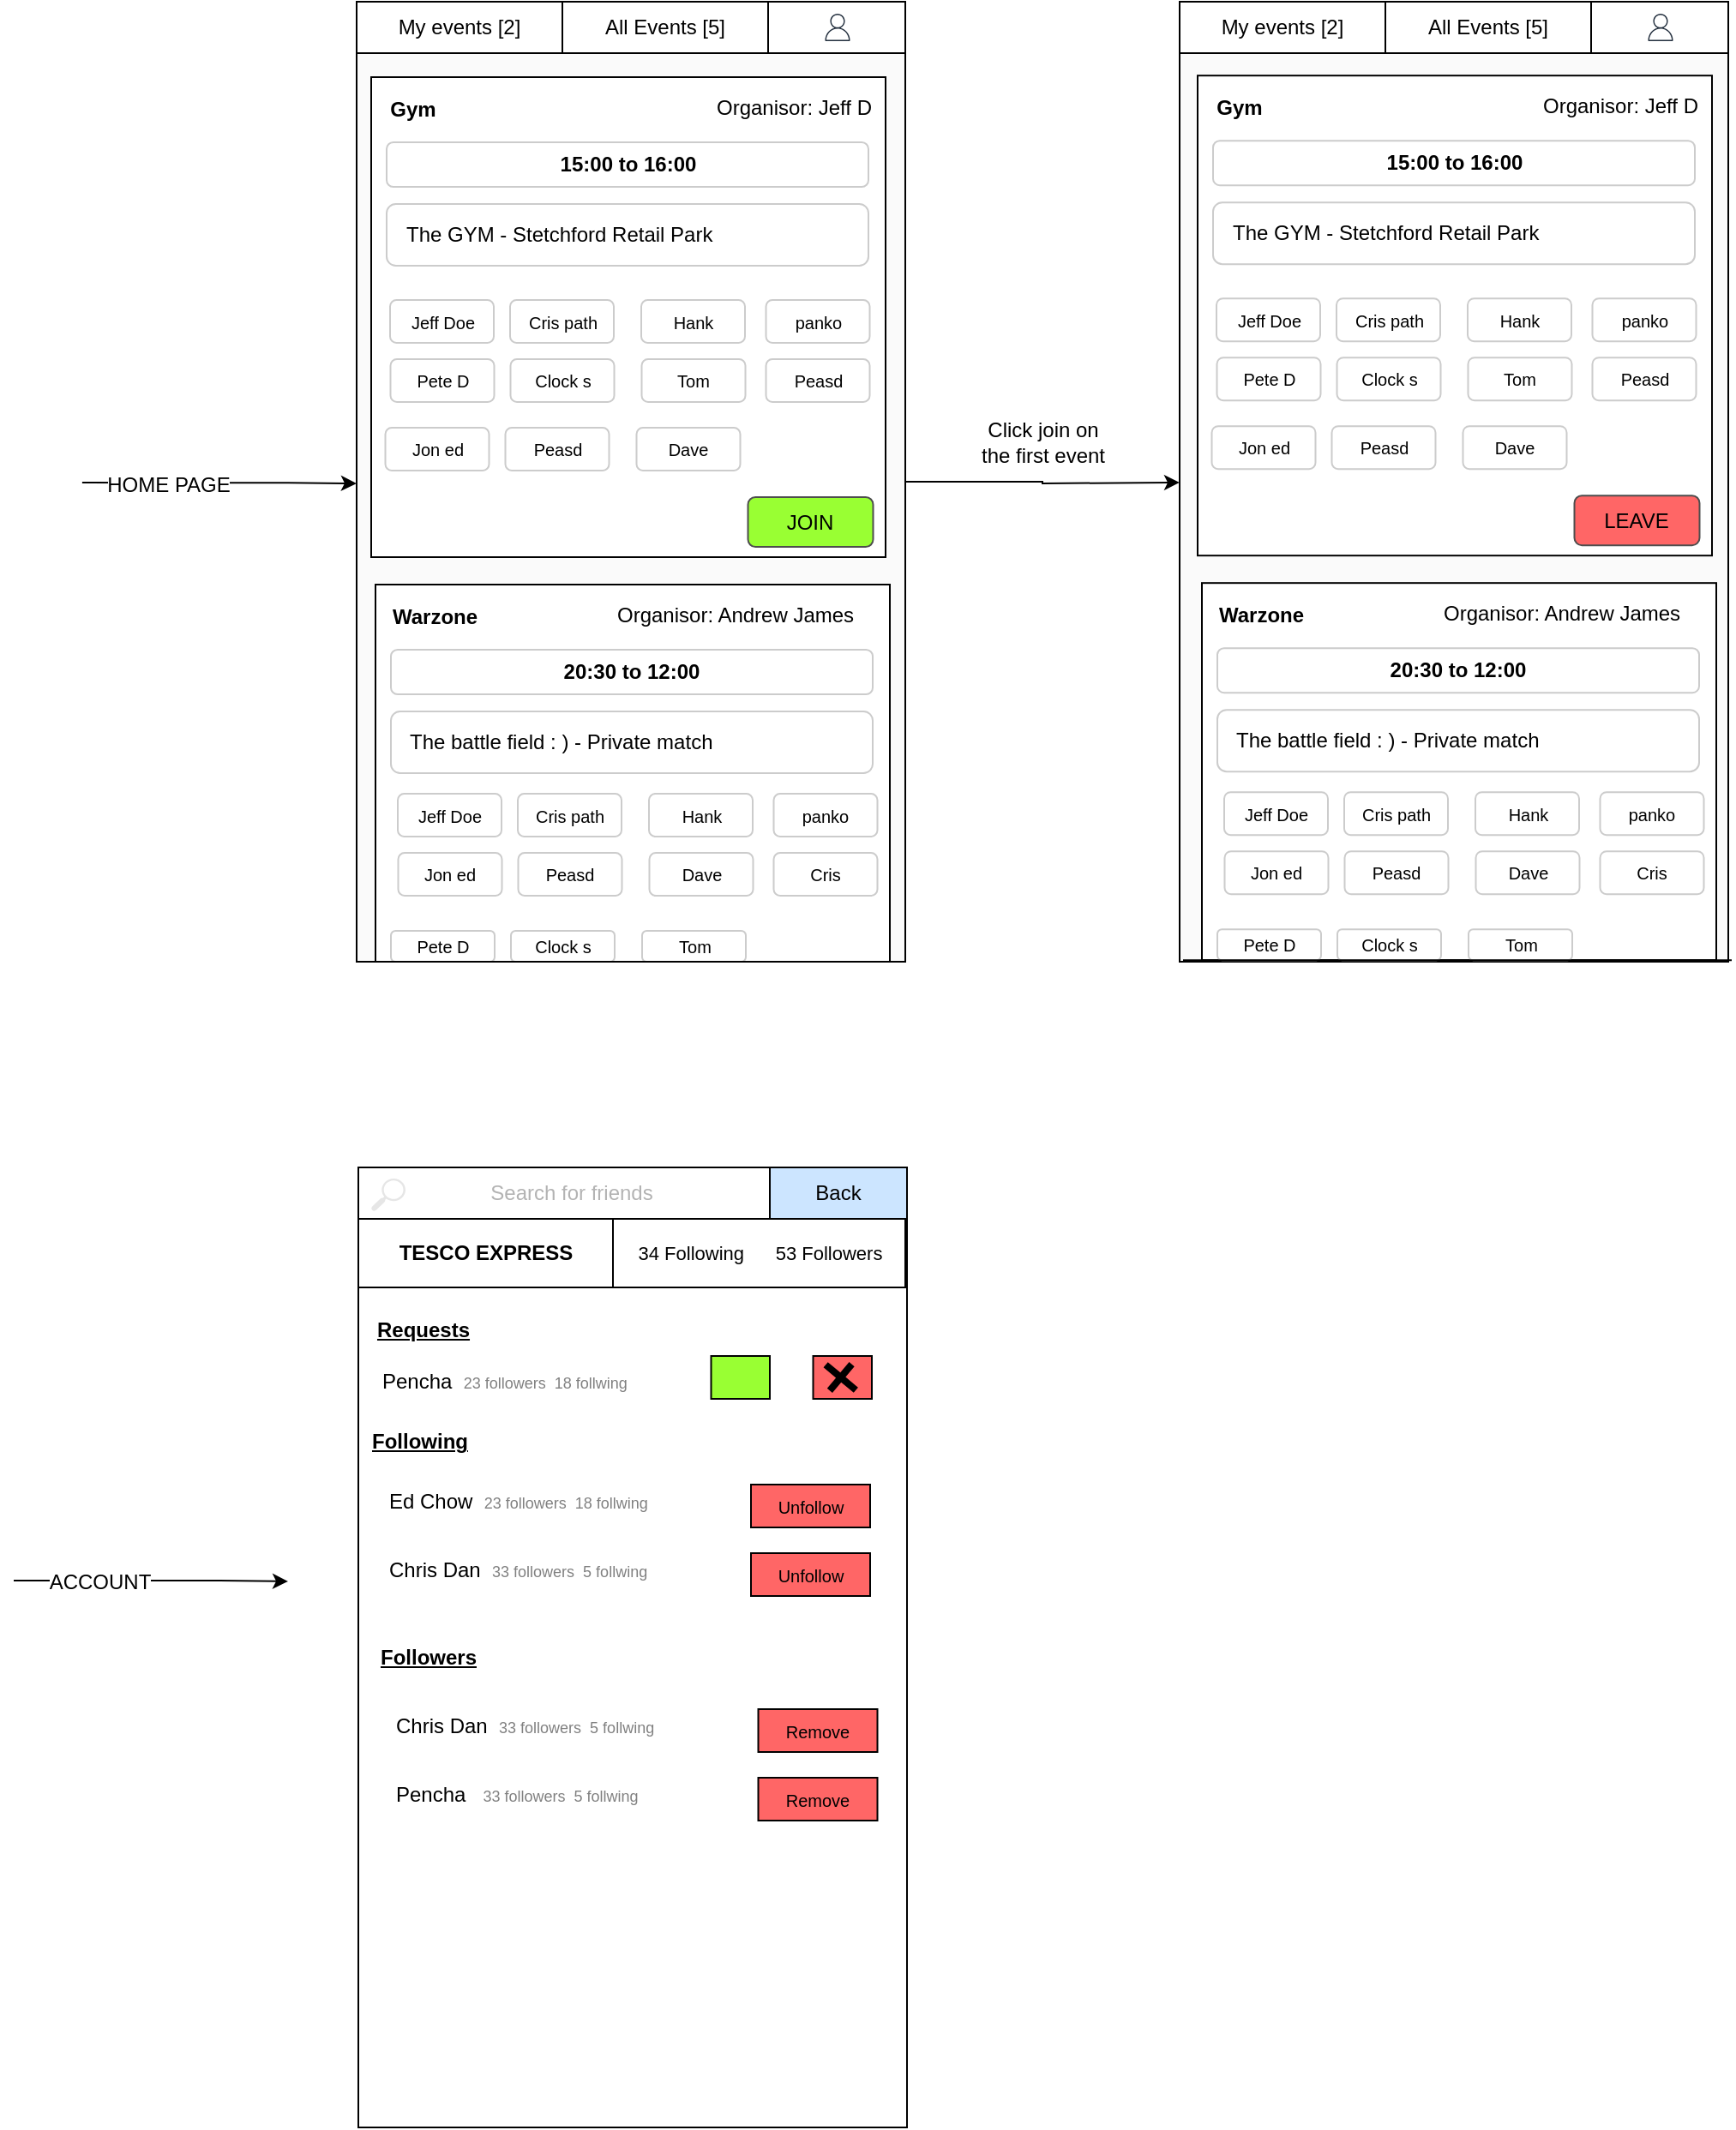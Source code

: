 <mxfile version="20.0.4" type="device" pages="2"><diagram id="uYBjkeCotHCXiIKvjQmT" name="Release 1"><mxGraphModel dx="1673" dy="951" grid="1" gridSize="10" guides="1" tooltips="1" connect="1" arrows="1" fold="1" page="1" pageScale="1" pageWidth="850" pageHeight="1100" math="0" shadow="0"><root><mxCell id="0"/><mxCell id="1" parent="0"/><mxCell id="CG5uljRp-w0t1LXObtRs-35" style="edgeStyle=orthogonalEdgeStyle;rounded=0;orthogonalLoop=1;jettySize=auto;html=1;exitX=1;exitY=0.5;exitDx=0;exitDy=0;fontSize=12;" parent="1" source="1OWo2LmL9RRVmATbCuXr-2" edge="1"><mxGeometry relative="1" as="geometry"><mxPoint x="720" y="360.455" as="targetPoint"/></mxGeometry></mxCell><mxCell id="1OWo2LmL9RRVmATbCuXr-2" value="" style="rounded=0;whiteSpace=wrap;html=1;fillColor=#FAFAFA;" parent="1" vertex="1"><mxGeometry x="240" y="80" width="320" height="560" as="geometry"/></mxCell><mxCell id="1OWo2LmL9RRVmATbCuXr-3" value="" style="rounded=0;whiteSpace=wrap;html=1;spacingTop=0;strokeColor=#000000;" parent="1" vertex="1"><mxGeometry x="248.5" y="124" width="300" height="280" as="geometry"/></mxCell><mxCell id="1OWo2LmL9RRVmATbCuXr-4" value="&lt;b&gt;&amp;nbsp;&lt;/b&gt;&lt;b&gt;&amp;nbsp;Gym&lt;/b&gt;" style="text;html=1;strokeColor=none;fillColor=none;align=left;verticalAlign=middle;whiteSpace=wrap;rounded=0;" parent="1" vertex="1"><mxGeometry x="250.5" y="128" width="150" height="30" as="geometry"/></mxCell><mxCell id="1OWo2LmL9RRVmATbCuXr-9" value="Organisor: Jeff D" style="text;whiteSpace=wrap;html=1;" parent="1" vertex="1"><mxGeometry x="447.5" y="128" width="110" height="40" as="geometry"/></mxCell><mxCell id="0cmEIUeoTL7ae0YbKwNp-1" value="&lt;b&gt;15:00 to 16:00&lt;/b&gt;" style="rounded=1;whiteSpace=wrap;html=1;strokeColor=#CCCCCC;" parent="1" vertex="1"><mxGeometry x="257.5" y="162" width="281" height="26" as="geometry"/></mxCell><mxCell id="0cmEIUeoTL7ae0YbKwNp-6" value="&lt;font style=&quot;font-size: 12px;&quot;&gt;The GYM - Stetchford Retail Park&lt;/font&gt;" style="rounded=1;whiteSpace=wrap;html=1;strokeColor=#CCCCCC;align=left;spacingLeft=9;" parent="1" vertex="1"><mxGeometry x="257.5" y="198" width="281" height="36" as="geometry"/></mxCell><mxCell id="0cmEIUeoTL7ae0YbKwNp-8" value="JOIN" style="rounded=1;whiteSpace=wrap;html=1;fontSize=12;strokeColor=#4D4D4D;fillColor=#99FF33;gradientColor=none;" parent="1" vertex="1"><mxGeometry x="468.25" y="369" width="73" height="29" as="geometry"/></mxCell><mxCell id="CG5uljRp-w0t1LXObtRs-1" value="My events [2]" style="rounded=0;whiteSpace=wrap;html=1;" parent="1" vertex="1"><mxGeometry x="240" y="80" width="120" height="30" as="geometry"/></mxCell><mxCell id="CG5uljRp-w0t1LXObtRs-3" value="All Events [5]" style="rounded=0;whiteSpace=wrap;html=1;" parent="1" vertex="1"><mxGeometry x="360" y="80" width="120" height="30" as="geometry"/></mxCell><mxCell id="CG5uljRp-w0t1LXObtRs-19" value="" style="rounded=0;whiteSpace=wrap;html=1;spacingTop=0;strokeColor=#000000;" parent="1" vertex="1"><mxGeometry x="251" y="420" width="300" height="220" as="geometry"/></mxCell><mxCell id="CG5uljRp-w0t1LXObtRs-20" value="&lt;b&gt;Warzone&lt;/b&gt;" style="text;html=1;strokeColor=none;fillColor=none;align=left;verticalAlign=middle;whiteSpace=wrap;rounded=0;" parent="1" vertex="1"><mxGeometry x="259" y="424" width="150" height="30" as="geometry"/></mxCell><mxCell id="CG5uljRp-w0t1LXObtRs-21" value="Organisor: Andrew James" style="text;whiteSpace=wrap;html=1;" parent="1" vertex="1"><mxGeometry x="390" y="424" width="170" height="40" as="geometry"/></mxCell><mxCell id="CG5uljRp-w0t1LXObtRs-29" value="&lt;b&gt;20:30 to 12:00&lt;/b&gt;" style="rounded=1;whiteSpace=wrap;html=1;strokeColor=#CCCCCC;" parent="1" vertex="1"><mxGeometry x="260" y="458" width="281" height="26" as="geometry"/></mxCell><mxCell id="CG5uljRp-w0t1LXObtRs-30" value="The battle field : ) - Private match" style="rounded=1;whiteSpace=wrap;html=1;strokeColor=#CCCCCC;align=left;spacingLeft=9;" parent="1" vertex="1"><mxGeometry x="260" y="494" width="281" height="36" as="geometry"/></mxCell><mxCell id="CG5uljRp-w0t1LXObtRs-32" value="" style="rounded=0;whiteSpace=wrap;html=1;" parent="1" vertex="1"><mxGeometry x="480" y="80" width="80" height="30" as="geometry"/></mxCell><mxCell id="CG5uljRp-w0t1LXObtRs-33" value="" style="sketch=0;outlineConnect=0;fontColor=#232F3E;gradientColor=none;strokeColor=#232F3E;fillColor=#ffffff;dashed=0;verticalLabelPosition=bottom;verticalAlign=top;align=center;html=1;fontSize=12;fontStyle=0;aspect=fixed;shape=mxgraph.aws4.resourceIcon;resIcon=mxgraph.aws4.user;rounded=0;" parent="1" vertex="1"><mxGeometry x="510.5" y="85" width="20" height="20" as="geometry"/></mxCell><mxCell id="CG5uljRp-w0t1LXObtRs-36" value="" style="rounded=0;whiteSpace=wrap;html=1;fillColor=#FAFAFA;" parent="1" vertex="1"><mxGeometry x="720" y="80" width="320" height="560" as="geometry"/></mxCell><mxCell id="CG5uljRp-w0t1LXObtRs-51" value="My events [2]" style="rounded=0;whiteSpace=wrap;html=1;" parent="1" vertex="1"><mxGeometry x="720" y="80" width="120" height="30" as="geometry"/></mxCell><mxCell id="CG5uljRp-w0t1LXObtRs-52" value="All Events [5]" style="rounded=0;whiteSpace=wrap;html=1;" parent="1" vertex="1"><mxGeometry x="840" y="80" width="120" height="30" as="geometry"/></mxCell><mxCell id="CG5uljRp-w0t1LXObtRs-64" value="" style="rounded=0;whiteSpace=wrap;html=1;" parent="1" vertex="1"><mxGeometry x="960" y="80" width="80" height="30" as="geometry"/></mxCell><mxCell id="CG5uljRp-w0t1LXObtRs-65" value="" style="sketch=0;outlineConnect=0;fontColor=#232F3E;gradientColor=none;strokeColor=#232F3E;fillColor=#ffffff;dashed=0;verticalLabelPosition=bottom;verticalAlign=top;align=center;html=1;fontSize=12;fontStyle=0;aspect=fixed;shape=mxgraph.aws4.resourceIcon;resIcon=mxgraph.aws4.user;rounded=0;" parent="1" vertex="1"><mxGeometry x="990.5" y="85" width="20" height="20" as="geometry"/></mxCell><mxCell id="CG5uljRp-w0t1LXObtRs-67" value="Click join on &lt;br&gt;the first event" style="text;html=1;align=center;verticalAlign=middle;resizable=0;points=[];autosize=1;strokeColor=none;fillColor=none;fontSize=12;" parent="1" vertex="1"><mxGeometry x="590" y="317" width="100" height="40" as="geometry"/></mxCell><mxCell id="CG5uljRp-w0t1LXObtRs-69" style="edgeStyle=orthogonalEdgeStyle;rounded=0;orthogonalLoop=1;jettySize=auto;html=1;exitX=1;exitY=0.5;exitDx=0;exitDy=0;fontSize=12;" parent="1" edge="1"><mxGeometry relative="1" as="geometry"><mxPoint x="239.94" y="361.005" as="targetPoint"/><mxPoint x="79.94" y="360.55" as="sourcePoint"/><Array as="points"><mxPoint x="200" y="361"/><mxPoint x="200" y="361"/></Array></mxGeometry></mxCell><mxCell id="CG5uljRp-w0t1LXObtRs-70" value="HOME PAGE" style="edgeLabel;html=1;align=center;verticalAlign=middle;resizable=0;points=[];fontSize=12;" parent="CG5uljRp-w0t1LXObtRs-69" vertex="1" connectable="0"><mxGeometry x="-0.377" y="-1" relative="1" as="geometry"><mxPoint as="offset"/></mxGeometry></mxCell><mxCell id="CG5uljRp-w0t1LXObtRs-71" value="" style="rounded=0;whiteSpace=wrap;html=1;fillColor=#FFFFFF;" parent="1" vertex="1"><mxGeometry x="241" y="760" width="320" height="560" as="geometry"/></mxCell><mxCell id="CG5uljRp-w0t1LXObtRs-86" value="&lt;font color=&quot;#b3b3b3&quot;&gt;Search for friends&lt;/font&gt;" style="rounded=0;whiteSpace=wrap;html=1;" parent="1" vertex="1"><mxGeometry x="241" y="760" width="249" height="30" as="geometry"/></mxCell><mxCell id="CG5uljRp-w0t1LXObtRs-99" value="Back" style="rounded=0;whiteSpace=wrap;html=1;fillColor=#CCE5FF;" parent="1" vertex="1"><mxGeometry x="481" y="760" width="80" height="30" as="geometry"/></mxCell><mxCell id="CG5uljRp-w0t1LXObtRs-101" style="edgeStyle=orthogonalEdgeStyle;rounded=0;orthogonalLoop=1;jettySize=auto;html=1;exitX=1;exitY=0.5;exitDx=0;exitDy=0;fontSize=12;" parent="1" edge="1"><mxGeometry relative="1" as="geometry"><mxPoint x="200.0" y="1001.455" as="targetPoint"/><mxPoint x="40.0" y="1001" as="sourcePoint"/><Array as="points"><mxPoint x="160.06" y="1001.45"/><mxPoint x="160.06" y="1001.45"/></Array></mxGeometry></mxCell><mxCell id="CG5uljRp-w0t1LXObtRs-102" value="ACCOUNT" style="edgeLabel;html=1;align=center;verticalAlign=middle;resizable=0;points=[];fontSize=12;" parent="CG5uljRp-w0t1LXObtRs-101" vertex="1" connectable="0"><mxGeometry x="-0.377" y="-1" relative="1" as="geometry"><mxPoint as="offset"/></mxGeometry></mxCell><mxCell id="CG5uljRp-w0t1LXObtRs-105" value="&lt;b&gt;TESCO EXPRESS&lt;/b&gt;" style="rounded=0;whiteSpace=wrap;html=1;spacingTop=0;strokeColor=#000000;" parent="1" vertex="1"><mxGeometry x="241" y="790" width="149" height="40" as="geometry"/></mxCell><mxCell id="CG5uljRp-w0t1LXObtRs-106" value="" style="sketch=0;pointerEvents=1;shadow=0;dashed=0;html=1;strokeColor=none;fillColor=#E6E6E6;labelPosition=center;verticalLabelPosition=bottom;verticalAlign=top;outlineConnect=0;align=center;shape=mxgraph.office.concepts.search;rounded=0;fontSize=12;fontColor=#B3B3B3;" parent="1" vertex="1"><mxGeometry x="248.5" y="766.5" width="20" height="19" as="geometry"/></mxCell><mxCell id="CG5uljRp-w0t1LXObtRs-109" value="Ed Chow&amp;nbsp; &lt;font color=&quot;#808080&quot; style=&quot;font-size: 9px;&quot;&gt;23 followers&amp;nbsp; 18 follwing&lt;/font&gt;" style="text;html=1;strokeColor=none;fillColor=none;align=left;verticalAlign=middle;whiteSpace=wrap;rounded=0;labelBackgroundColor=none;labelBorderColor=none;fontColor=#000000;" parent="1" vertex="1"><mxGeometry x="256.5" y="940" width="193.5" height="30" as="geometry"/></mxCell><mxCell id="CG5uljRp-w0t1LXObtRs-110" value="Unfollow" style="rounded=0;whiteSpace=wrap;html=1;fillColor=#FF6666;fontSize=10;" parent="1" vertex="1"><mxGeometry x="470" y="945" width="69.5" height="25" as="geometry"/></mxCell><mxCell id="CG5uljRp-w0t1LXObtRs-111" value="Chris Dan&amp;nbsp; &lt;font color=&quot;#808080&quot; style=&quot;font-size: 9px;&quot;&gt;33 followers&amp;nbsp; 5 follwing&lt;/font&gt;" style="text;html=1;strokeColor=none;fillColor=none;align=left;verticalAlign=middle;whiteSpace=wrap;rounded=0;labelBackgroundColor=none;labelBorderColor=none;fontColor=#000000;" parent="1" vertex="1"><mxGeometry x="256.5" y="980" width="193.5" height="30" as="geometry"/></mxCell><mxCell id="CG5uljRp-w0t1LXObtRs-112" value="Unfollow" style="rounded=0;whiteSpace=wrap;html=1;fillColor=#FF6666;fontSize=10;" parent="1" vertex="1"><mxGeometry x="470" y="985" width="69.5" height="25" as="geometry"/></mxCell><mxCell id="CG5uljRp-w0t1LXObtRs-113" value="" style="text;html=1;strokeColor=none;fillColor=none;align=left;verticalAlign=middle;whiteSpace=wrap;rounded=0;labelBackgroundColor=none;labelBorderColor=none;fontColor=#000000;" parent="1" vertex="1"><mxGeometry x="256.5" y="1020" width="193.5" height="30" as="geometry"/></mxCell><mxCell id="CG5uljRp-w0t1LXObtRs-115" value="&lt;font color=&quot;#000000&quot; style=&quot;font-size: 12px;&quot;&gt;&lt;u&gt;&lt;b&gt;Following&lt;/b&gt;&lt;/u&gt;&lt;/font&gt;" style="text;html=1;strokeColor=none;fillColor=none;align=center;verticalAlign=middle;whiteSpace=wrap;rounded=0;labelBackgroundColor=default;fontSize=9;fontColor=#808080;" parent="1" vertex="1"><mxGeometry x="246.5" y="905" width="60" height="30" as="geometry"/></mxCell><mxCell id="CG5uljRp-w0t1LXObtRs-117" value="&lt;font color=&quot;#000000&quot;&gt;&lt;span style=&quot;font-size: 12px;&quot;&gt;&lt;b&gt;&lt;u&gt;Followers&lt;/u&gt;&lt;/b&gt;&lt;/span&gt;&lt;/font&gt;" style="text;html=1;strokeColor=none;fillColor=none;align=center;verticalAlign=middle;whiteSpace=wrap;rounded=0;labelBackgroundColor=default;fontSize=9;fontColor=#808080;" parent="1" vertex="1"><mxGeometry x="252.25" y="1031" width="60" height="30" as="geometry"/></mxCell><mxCell id="CG5uljRp-w0t1LXObtRs-118" value="Chris Dan&amp;nbsp; &lt;font color=&quot;#808080&quot; style=&quot;font-size: 9px;&quot;&gt;33 followers&amp;nbsp; 5 follwing&lt;/font&gt;" style="text;html=1;strokeColor=none;fillColor=none;align=left;verticalAlign=middle;whiteSpace=wrap;rounded=0;labelBackgroundColor=none;labelBorderColor=none;fontColor=#000000;" parent="1" vertex="1"><mxGeometry x="260.75" y="1071" width="193.5" height="30" as="geometry"/></mxCell><mxCell id="CG5uljRp-w0t1LXObtRs-119" value="Remove" style="rounded=0;whiteSpace=wrap;html=1;fillColor=#FF6666;fontSize=10;" parent="1" vertex="1"><mxGeometry x="474.25" y="1076" width="69.5" height="25" as="geometry"/></mxCell><mxCell id="CG5uljRp-w0t1LXObtRs-120" value="Pencha&amp;nbsp; &amp;nbsp;&lt;font color=&quot;#808080&quot; style=&quot;font-size: 9px;&quot;&gt;33 followers&amp;nbsp; 5 follwing&lt;/font&gt;" style="text;html=1;strokeColor=none;fillColor=none;align=left;verticalAlign=middle;whiteSpace=wrap;rounded=0;labelBackgroundColor=none;labelBorderColor=none;fontColor=#000000;" parent="1" vertex="1"><mxGeometry x="260.75" y="1111" width="193.5" height="30" as="geometry"/></mxCell><mxCell id="CG5uljRp-w0t1LXObtRs-121" value="Remove" style="rounded=0;whiteSpace=wrap;html=1;fillColor=#FF6666;fontSize=10;" parent="1" vertex="1"><mxGeometry x="474.25" y="1116" width="69.5" height="25" as="geometry"/></mxCell><mxCell id="CG5uljRp-w0t1LXObtRs-122" value="&lt;font color=&quot;#000000&quot; style=&quot;font-size: 12px;&quot;&gt;&lt;u&gt;&lt;b&gt;Requests&lt;/b&gt;&lt;/u&gt;&lt;/font&gt;" style="text;html=1;strokeColor=none;fillColor=none;align=center;verticalAlign=middle;whiteSpace=wrap;rounded=0;labelBackgroundColor=default;fontSize=9;fontColor=#808080;" parent="1" vertex="1"><mxGeometry x="248.5" y="840" width="60" height="30" as="geometry"/></mxCell><mxCell id="CG5uljRp-w0t1LXObtRs-123" value="Pencha&amp;nbsp;&amp;nbsp;&lt;font color=&quot;#808080&quot; style=&quot;font-size: 9px;&quot;&gt;23 followers&amp;nbsp; 18 follwing&lt;/font&gt;" style="text;html=1;strokeColor=none;fillColor=none;align=left;verticalAlign=middle;whiteSpace=wrap;rounded=0;labelBackgroundColor=none;labelBorderColor=none;fontColor=#000000;" parent="1" vertex="1"><mxGeometry x="253.25" y="870" width="193.5" height="30" as="geometry"/></mxCell><mxCell id="CG5uljRp-w0t1LXObtRs-124" value="" style="rounded=0;whiteSpace=wrap;html=1;fillColor=#FF6666;fontSize=10;" parent="1" vertex="1"><mxGeometry x="506.25" y="870" width="34.25" height="25" as="geometry"/></mxCell><mxCell id="CG5uljRp-w0t1LXObtRs-127" value="" style="rounded=0;whiteSpace=wrap;html=1;fillColor=#99FF33;fontSize=10;" parent="1" vertex="1"><mxGeometry x="446.75" y="870" width="34.25" height="25" as="geometry"/></mxCell><mxCell id="CG5uljRp-w0t1LXObtRs-128" value="" style="shape=cross;whiteSpace=wrap;html=1;rounded=0;labelBackgroundColor=default;fontSize=12;fontColor=#000000;strokeColor=none;fillColor=#000000;gradientColor=none;rotation=40;" parent="1" vertex="1"><mxGeometry x="510.87" y="872.5" width="23" height="20" as="geometry"/></mxCell><mxCell id="CG5uljRp-w0t1LXObtRs-132" value="" style="shape=image;html=1;verticalAlign=top;verticalLabelPosition=bottom;labelBackgroundColor=#ffffff;imageAspect=0;aspect=fixed;image=https://cdn1.iconfinder.com/data/icons/material-core/18/check-128.png;rounded=0;fontSize=12;fontColor=#000000;strokeColor=#CCCCCC;fillColor=#000000;gradientColor=none;" parent="1" vertex="1"><mxGeometry x="454.25" y="873.5" width="18" height="18" as="geometry"/></mxCell><mxCell id="CG5uljRp-w0t1LXObtRs-133" value="&lt;font style=&quot;font-size: 11px;&quot;&gt;34 Following&amp;nbsp; &amp;nbsp; &amp;nbsp; 53 Followers&lt;/font&gt;" style="rounded=0;whiteSpace=wrap;html=1;spacingTop=0;strokeColor=#000000;" parent="1" vertex="1"><mxGeometry x="389.5" y="790" width="170.5" height="40" as="geometry"/></mxCell><mxCell id="-tVnzrDwMGj6fDoywrau-6" value="Jeff Doe" style="rounded=1;whiteSpace=wrap;html=1;strokeColor=#CCCCCC;align=center;spacingLeft=0;fontSize=10;" vertex="1" parent="1"><mxGeometry x="259.5" y="254" width="60.5" height="25" as="geometry"/></mxCell><mxCell id="-tVnzrDwMGj6fDoywrau-11" value="Cris path" style="rounded=1;whiteSpace=wrap;html=1;strokeColor=#CCCCCC;align=center;spacingLeft=0;fontSize=10;" vertex="1" parent="1"><mxGeometry x="329.5" y="254" width="60.5" height="25" as="geometry"/></mxCell><mxCell id="-tVnzrDwMGj6fDoywrau-12" value="Hank" style="rounded=1;whiteSpace=wrap;html=1;strokeColor=#CCCCCC;align=center;spacingLeft=0;fontSize=10;" vertex="1" parent="1"><mxGeometry x="406" y="254" width="60.5" height="25" as="geometry"/></mxCell><mxCell id="-tVnzrDwMGj6fDoywrau-13" value="panko" style="rounded=1;whiteSpace=wrap;html=1;strokeColor=#CCCCCC;align=center;spacingLeft=0;fontSize=10;" vertex="1" parent="1"><mxGeometry x="478.75" y="254" width="60.5" height="25" as="geometry"/></mxCell><mxCell id="-tVnzrDwMGj6fDoywrau-14" value="Pete D" style="rounded=1;whiteSpace=wrap;html=1;strokeColor=#CCCCCC;align=center;spacingLeft=0;fontSize=10;" vertex="1" parent="1"><mxGeometry x="259.75" y="288.5" width="60.5" height="25" as="geometry"/></mxCell><mxCell id="-tVnzrDwMGj6fDoywrau-15" value="Clock s" style="rounded=1;whiteSpace=wrap;html=1;strokeColor=#CCCCCC;align=center;spacingLeft=0;fontSize=10;" vertex="1" parent="1"><mxGeometry x="329.75" y="288.5" width="60.5" height="25" as="geometry"/></mxCell><mxCell id="-tVnzrDwMGj6fDoywrau-16" value="Tom" style="rounded=1;whiteSpace=wrap;html=1;strokeColor=#CCCCCC;align=center;spacingLeft=0;fontSize=10;" vertex="1" parent="1"><mxGeometry x="406.25" y="288.5" width="60.5" height="25" as="geometry"/></mxCell><mxCell id="-tVnzrDwMGj6fDoywrau-18" value="Jeff Doe" style="rounded=1;whiteSpace=wrap;html=1;strokeColor=#CCCCCC;align=center;spacingLeft=0;fontSize=10;" vertex="1" parent="1"><mxGeometry x="264" y="542" width="60.5" height="25" as="geometry"/></mxCell><mxCell id="-tVnzrDwMGj6fDoywrau-19" value="Cris path" style="rounded=1;whiteSpace=wrap;html=1;strokeColor=#CCCCCC;align=center;spacingLeft=0;fontSize=10;" vertex="1" parent="1"><mxGeometry x="334" y="542" width="60.5" height="25" as="geometry"/></mxCell><mxCell id="-tVnzrDwMGj6fDoywrau-20" value="Hank" style="rounded=1;whiteSpace=wrap;html=1;strokeColor=#CCCCCC;align=center;spacingLeft=0;fontSize=10;" vertex="1" parent="1"><mxGeometry x="410.5" y="542" width="60.5" height="25" as="geometry"/></mxCell><mxCell id="-tVnzrDwMGj6fDoywrau-21" value="panko" style="rounded=1;whiteSpace=wrap;html=1;strokeColor=#CCCCCC;align=center;spacingLeft=0;fontSize=10;" vertex="1" parent="1"><mxGeometry x="483.25" y="542" width="60.5" height="25" as="geometry"/></mxCell><mxCell id="-tVnzrDwMGj6fDoywrau-22" value="Jon ed" style="rounded=1;whiteSpace=wrap;html=1;strokeColor=#CCCCCC;align=center;spacingLeft=0;fontSize=10;" vertex="1" parent="1"><mxGeometry x="264.25" y="576.5" width="60.5" height="25" as="geometry"/></mxCell><mxCell id="-tVnzrDwMGj6fDoywrau-23" value="Peasd" style="rounded=1;whiteSpace=wrap;html=1;strokeColor=#CCCCCC;align=center;spacingLeft=0;fontSize=10;" vertex="1" parent="1"><mxGeometry x="334.25" y="576.5" width="60.5" height="25" as="geometry"/></mxCell><mxCell id="-tVnzrDwMGj6fDoywrau-24" value="Dave" style="rounded=1;whiteSpace=wrap;html=1;strokeColor=#CCCCCC;align=center;spacingLeft=0;fontSize=10;" vertex="1" parent="1"><mxGeometry x="410.75" y="576.5" width="60.5" height="25" as="geometry"/></mxCell><mxCell id="-tVnzrDwMGj6fDoywrau-25" value="Cris" style="rounded=1;whiteSpace=wrap;html=1;strokeColor=#CCCCCC;align=center;spacingLeft=0;fontSize=10;" vertex="1" parent="1"><mxGeometry x="483.25" y="576.5" width="60.5" height="25" as="geometry"/></mxCell><mxCell id="-tVnzrDwMGj6fDoywrau-26" value="Pete D" style="rounded=1;whiteSpace=wrap;html=1;strokeColor=#CCCCCC;align=center;spacingLeft=0;fontSize=10;" vertex="1" parent="1"><mxGeometry x="260" y="622" width="60.5" height="18" as="geometry"/></mxCell><mxCell id="-tVnzrDwMGj6fDoywrau-27" value="Clock s" style="rounded=1;whiteSpace=wrap;html=1;strokeColor=#CCCCCC;align=center;spacingLeft=0;fontSize=10;" vertex="1" parent="1"><mxGeometry x="330" y="622" width="60.5" height="18" as="geometry"/></mxCell><mxCell id="-tVnzrDwMGj6fDoywrau-28" value="Tom" style="rounded=1;whiteSpace=wrap;html=1;strokeColor=#CCCCCC;align=center;spacingLeft=0;fontSize=10;" vertex="1" parent="1"><mxGeometry x="406.5" y="622" width="60.5" height="18" as="geometry"/></mxCell><mxCell id="-tVnzrDwMGj6fDoywrau-29" value="" style="endArrow=none;html=1;rounded=0;fontSize=10;exitX=0;exitY=1;exitDx=0;exitDy=0;entryX=1;entryY=1;entryDx=0;entryDy=0;" edge="1" parent="1" source="1OWo2LmL9RRVmATbCuXr-2" target="1OWo2LmL9RRVmATbCuXr-2"><mxGeometry width="50" height="50" relative="1" as="geometry"><mxPoint x="300" y="700" as="sourcePoint"/><mxPoint x="350" y="650" as="targetPoint"/></mxGeometry></mxCell><mxCell id="-tVnzrDwMGj6fDoywrau-30" value="Jon ed" style="rounded=1;whiteSpace=wrap;html=1;strokeColor=#CCCCCC;align=center;spacingLeft=0;fontSize=10;" vertex="1" parent="1"><mxGeometry x="256.75" y="328.5" width="60.5" height="25" as="geometry"/></mxCell><mxCell id="-tVnzrDwMGj6fDoywrau-31" value="Peasd" style="rounded=1;whiteSpace=wrap;html=1;strokeColor=#CCCCCC;align=center;spacingLeft=0;fontSize=10;" vertex="1" parent="1"><mxGeometry x="326.75" y="328.5" width="60.5" height="25" as="geometry"/></mxCell><mxCell id="-tVnzrDwMGj6fDoywrau-32" value="Dave" style="rounded=1;whiteSpace=wrap;html=1;strokeColor=#CCCCCC;align=center;spacingLeft=0;fontSize=10;" vertex="1" parent="1"><mxGeometry x="403.25" y="328.5" width="60.5" height="25" as="geometry"/></mxCell><mxCell id="-tVnzrDwMGj6fDoywrau-33" value="Peasd" style="rounded=1;whiteSpace=wrap;html=1;strokeColor=#CCCCCC;align=center;spacingLeft=0;fontSize=10;" vertex="1" parent="1"><mxGeometry x="478.75" y="288.5" width="60.5" height="25" as="geometry"/></mxCell><mxCell id="-tVnzrDwMGj6fDoywrau-34" value="" style="rounded=0;whiteSpace=wrap;html=1;spacingTop=0;strokeColor=#000000;" vertex="1" parent="1"><mxGeometry x="730.5" y="123.09" width="300" height="280" as="geometry"/></mxCell><mxCell id="-tVnzrDwMGj6fDoywrau-35" value="&lt;b&gt;&amp;nbsp;&lt;/b&gt;&lt;b&gt;&amp;nbsp;Gym&lt;/b&gt;" style="text;html=1;strokeColor=none;fillColor=none;align=left;verticalAlign=middle;whiteSpace=wrap;rounded=0;" vertex="1" parent="1"><mxGeometry x="732.5" y="127.09" width="150" height="30" as="geometry"/></mxCell><mxCell id="-tVnzrDwMGj6fDoywrau-36" value="Organisor: Jeff D" style="text;whiteSpace=wrap;html=1;" vertex="1" parent="1"><mxGeometry x="929.5" y="127.09" width="110" height="40" as="geometry"/></mxCell><mxCell id="-tVnzrDwMGj6fDoywrau-37" value="&lt;b&gt;15:00 to 16:00&lt;/b&gt;" style="rounded=1;whiteSpace=wrap;html=1;strokeColor=#CCCCCC;" vertex="1" parent="1"><mxGeometry x="739.5" y="161.09" width="281" height="26" as="geometry"/></mxCell><mxCell id="-tVnzrDwMGj6fDoywrau-38" value="&lt;font style=&quot;font-size: 12px;&quot;&gt;The GYM - Stetchford Retail Park&lt;/font&gt;" style="rounded=1;whiteSpace=wrap;html=1;strokeColor=#CCCCCC;align=left;spacingLeft=9;" vertex="1" parent="1"><mxGeometry x="739.5" y="197.09" width="281" height="36" as="geometry"/></mxCell><mxCell id="-tVnzrDwMGj6fDoywrau-39" value="LEAVE" style="rounded=1;whiteSpace=wrap;html=1;fontSize=12;strokeColor=#4D4D4D;fillColor=#FF6666;gradientColor=none;" vertex="1" parent="1"><mxGeometry x="950.25" y="368.09" width="73" height="29" as="geometry"/></mxCell><mxCell id="-tVnzrDwMGj6fDoywrau-40" value="" style="rounded=0;whiteSpace=wrap;html=1;spacingTop=0;strokeColor=#000000;" vertex="1" parent="1"><mxGeometry x="733" y="419.09" width="300" height="220" as="geometry"/></mxCell><mxCell id="-tVnzrDwMGj6fDoywrau-41" value="&lt;b&gt;Warzone&lt;/b&gt;" style="text;html=1;strokeColor=none;fillColor=none;align=left;verticalAlign=middle;whiteSpace=wrap;rounded=0;" vertex="1" parent="1"><mxGeometry x="741" y="423.09" width="150" height="30" as="geometry"/></mxCell><mxCell id="-tVnzrDwMGj6fDoywrau-42" value="Organisor: Andrew James" style="text;whiteSpace=wrap;html=1;" vertex="1" parent="1"><mxGeometry x="872" y="423.09" width="170" height="40" as="geometry"/></mxCell><mxCell id="-tVnzrDwMGj6fDoywrau-43" value="&lt;b&gt;20:30 to 12:00&lt;/b&gt;" style="rounded=1;whiteSpace=wrap;html=1;strokeColor=#CCCCCC;" vertex="1" parent="1"><mxGeometry x="742" y="457.09" width="281" height="26" as="geometry"/></mxCell><mxCell id="-tVnzrDwMGj6fDoywrau-44" value="The battle field : ) - Private match" style="rounded=1;whiteSpace=wrap;html=1;strokeColor=#CCCCCC;align=left;spacingLeft=9;" vertex="1" parent="1"><mxGeometry x="742" y="493.09" width="281" height="36" as="geometry"/></mxCell><mxCell id="-tVnzrDwMGj6fDoywrau-45" value="Jeff Doe" style="rounded=1;whiteSpace=wrap;html=1;strokeColor=#CCCCCC;align=center;spacingLeft=0;fontSize=10;" vertex="1" parent="1"><mxGeometry x="741.5" y="253.09" width="60.5" height="25" as="geometry"/></mxCell><mxCell id="-tVnzrDwMGj6fDoywrau-46" value="Cris path" style="rounded=1;whiteSpace=wrap;html=1;strokeColor=#CCCCCC;align=center;spacingLeft=0;fontSize=10;" vertex="1" parent="1"><mxGeometry x="811.5" y="253.09" width="60.5" height="25" as="geometry"/></mxCell><mxCell id="-tVnzrDwMGj6fDoywrau-47" value="Hank" style="rounded=1;whiteSpace=wrap;html=1;strokeColor=#CCCCCC;align=center;spacingLeft=0;fontSize=10;" vertex="1" parent="1"><mxGeometry x="888" y="253.09" width="60.5" height="25" as="geometry"/></mxCell><mxCell id="-tVnzrDwMGj6fDoywrau-48" value="panko" style="rounded=1;whiteSpace=wrap;html=1;strokeColor=#CCCCCC;align=center;spacingLeft=0;fontSize=10;" vertex="1" parent="1"><mxGeometry x="960.75" y="253.09" width="60.5" height="25" as="geometry"/></mxCell><mxCell id="-tVnzrDwMGj6fDoywrau-49" value="Pete D" style="rounded=1;whiteSpace=wrap;html=1;strokeColor=#CCCCCC;align=center;spacingLeft=0;fontSize=10;" vertex="1" parent="1"><mxGeometry x="741.75" y="287.59" width="60.5" height="25" as="geometry"/></mxCell><mxCell id="-tVnzrDwMGj6fDoywrau-50" value="Clock s" style="rounded=1;whiteSpace=wrap;html=1;strokeColor=#CCCCCC;align=center;spacingLeft=0;fontSize=10;" vertex="1" parent="1"><mxGeometry x="811.75" y="287.59" width="60.5" height="25" as="geometry"/></mxCell><mxCell id="-tVnzrDwMGj6fDoywrau-51" value="Tom" style="rounded=1;whiteSpace=wrap;html=1;strokeColor=#CCCCCC;align=center;spacingLeft=0;fontSize=10;" vertex="1" parent="1"><mxGeometry x="888.25" y="287.59" width="60.5" height="25" as="geometry"/></mxCell><mxCell id="-tVnzrDwMGj6fDoywrau-52" value="Jeff Doe" style="rounded=1;whiteSpace=wrap;html=1;strokeColor=#CCCCCC;align=center;spacingLeft=0;fontSize=10;" vertex="1" parent="1"><mxGeometry x="746" y="541.09" width="60.5" height="25" as="geometry"/></mxCell><mxCell id="-tVnzrDwMGj6fDoywrau-53" value="Cris path" style="rounded=1;whiteSpace=wrap;html=1;strokeColor=#CCCCCC;align=center;spacingLeft=0;fontSize=10;" vertex="1" parent="1"><mxGeometry x="816" y="541.09" width="60.5" height="25" as="geometry"/></mxCell><mxCell id="-tVnzrDwMGj6fDoywrau-54" value="Hank" style="rounded=1;whiteSpace=wrap;html=1;strokeColor=#CCCCCC;align=center;spacingLeft=0;fontSize=10;" vertex="1" parent="1"><mxGeometry x="892.5" y="541.09" width="60.5" height="25" as="geometry"/></mxCell><mxCell id="-tVnzrDwMGj6fDoywrau-55" value="panko" style="rounded=1;whiteSpace=wrap;html=1;strokeColor=#CCCCCC;align=center;spacingLeft=0;fontSize=10;" vertex="1" parent="1"><mxGeometry x="965.25" y="541.09" width="60.5" height="25" as="geometry"/></mxCell><mxCell id="-tVnzrDwMGj6fDoywrau-56" value="Jon ed" style="rounded=1;whiteSpace=wrap;html=1;strokeColor=#CCCCCC;align=center;spacingLeft=0;fontSize=10;" vertex="1" parent="1"><mxGeometry x="746.25" y="575.59" width="60.5" height="25" as="geometry"/></mxCell><mxCell id="-tVnzrDwMGj6fDoywrau-57" value="Peasd" style="rounded=1;whiteSpace=wrap;html=1;strokeColor=#CCCCCC;align=center;spacingLeft=0;fontSize=10;" vertex="1" parent="1"><mxGeometry x="816.25" y="575.59" width="60.5" height="25" as="geometry"/></mxCell><mxCell id="-tVnzrDwMGj6fDoywrau-58" value="Dave" style="rounded=1;whiteSpace=wrap;html=1;strokeColor=#CCCCCC;align=center;spacingLeft=0;fontSize=10;" vertex="1" parent="1"><mxGeometry x="892.75" y="575.59" width="60.5" height="25" as="geometry"/></mxCell><mxCell id="-tVnzrDwMGj6fDoywrau-59" value="Cris" style="rounded=1;whiteSpace=wrap;html=1;strokeColor=#CCCCCC;align=center;spacingLeft=0;fontSize=10;" vertex="1" parent="1"><mxGeometry x="965.25" y="575.59" width="60.5" height="25" as="geometry"/></mxCell><mxCell id="-tVnzrDwMGj6fDoywrau-60" value="Pete D" style="rounded=1;whiteSpace=wrap;html=1;strokeColor=#CCCCCC;align=center;spacingLeft=0;fontSize=10;" vertex="1" parent="1"><mxGeometry x="742" y="621.09" width="60.5" height="18" as="geometry"/></mxCell><mxCell id="-tVnzrDwMGj6fDoywrau-61" value="Clock s" style="rounded=1;whiteSpace=wrap;html=1;strokeColor=#CCCCCC;align=center;spacingLeft=0;fontSize=10;" vertex="1" parent="1"><mxGeometry x="812" y="621.09" width="60.5" height="18" as="geometry"/></mxCell><mxCell id="-tVnzrDwMGj6fDoywrau-62" value="Tom" style="rounded=1;whiteSpace=wrap;html=1;strokeColor=#CCCCCC;align=center;spacingLeft=0;fontSize=10;" vertex="1" parent="1"><mxGeometry x="888.5" y="621.09" width="60.5" height="18" as="geometry"/></mxCell><mxCell id="-tVnzrDwMGj6fDoywrau-63" value="" style="endArrow=none;html=1;rounded=0;fontSize=10;exitX=0;exitY=1;exitDx=0;exitDy=0;entryX=1;entryY=1;entryDx=0;entryDy=0;" edge="1" parent="1"><mxGeometry width="50" height="50" relative="1" as="geometry"><mxPoint x="722" y="639.09" as="sourcePoint"/><mxPoint x="1042" y="639.09" as="targetPoint"/></mxGeometry></mxCell><mxCell id="-tVnzrDwMGj6fDoywrau-64" value="Jon ed" style="rounded=1;whiteSpace=wrap;html=1;strokeColor=#CCCCCC;align=center;spacingLeft=0;fontSize=10;" vertex="1" parent="1"><mxGeometry x="738.75" y="327.59" width="60.5" height="25" as="geometry"/></mxCell><mxCell id="-tVnzrDwMGj6fDoywrau-65" value="Peasd" style="rounded=1;whiteSpace=wrap;html=1;strokeColor=#CCCCCC;align=center;spacingLeft=0;fontSize=10;" vertex="1" parent="1"><mxGeometry x="808.75" y="327.59" width="60.5" height="25" as="geometry"/></mxCell><mxCell id="-tVnzrDwMGj6fDoywrau-66" value="Dave" style="rounded=1;whiteSpace=wrap;html=1;strokeColor=#CCCCCC;align=center;spacingLeft=0;fontSize=10;" vertex="1" parent="1"><mxGeometry x="885.25" y="327.59" width="60.5" height="25" as="geometry"/></mxCell><mxCell id="-tVnzrDwMGj6fDoywrau-67" value="Peasd" style="rounded=1;whiteSpace=wrap;html=1;strokeColor=#CCCCCC;align=center;spacingLeft=0;fontSize=10;" vertex="1" parent="1"><mxGeometry x="960.75" y="287.59" width="60.5" height="25" as="geometry"/></mxCell></root></mxGraphModel></diagram><diagram id="LB-X0yUY8Rr0qqNAWDyC" name="Release 2"><mxGraphModel dx="1422" dy="808" grid="1" gridSize="10" guides="1" tooltips="1" connect="1" arrows="1" fold="1" page="1" pageScale="1" pageWidth="850" pageHeight="1100" math="0" shadow="0"><root><mxCell id="0"/><mxCell id="1" parent="0"/><mxCell id="FEhC-wT6v1ijM_iuJ92q-1" value="" style="rounded=0;whiteSpace=wrap;html=1;" parent="1" vertex="1"><mxGeometry x="240" y="80" width="320" height="560" as="geometry"/></mxCell><mxCell id="FEhC-wT6v1ijM_iuJ92q-2" value="" style="rounded=0;whiteSpace=wrap;html=1;spacingTop=0;strokeColor=#000000;" parent="1" vertex="1"><mxGeometry x="250" y="90" width="300" height="330" as="geometry"/></mxCell><mxCell id="FEhC-wT6v1ijM_iuJ92q-3" value="&lt;b&gt;&amp;nbsp;&lt;/b&gt;&lt;b&gt;&amp;nbsp;Gym&lt;/b&gt;" style="text;html=1;strokeColor=none;fillColor=none;align=left;verticalAlign=middle;whiteSpace=wrap;rounded=0;" parent="1" vertex="1"><mxGeometry x="252" y="94" width="150" height="30" as="geometry"/></mxCell><mxCell id="FEhC-wT6v1ijM_iuJ92q-4" value="&lt;font color=&quot;#808080&quot;&gt;&lt;b style=&quot;font-family: Helvetica; font-size: 12px; font-style: normal; font-variant-ligatures: normal; font-variant-caps: normal; letter-spacing: normal; orphans: 2; text-align: left; text-indent: 0px; text-transform: none; widows: 2; word-spacing: 0px; -webkit-text-stroke-width: 0px; background-color: rgb(248, 249, 250); text-decoration-thickness: initial; text-decoration-style: initial; text-decoration-color: initial;&quot;&gt;Today :&amp;nbsp;&lt;/b&gt;&lt;span style=&quot;font-family: Helvetica; font-size: 12px; font-style: normal; font-variant-ligatures: normal; font-variant-caps: normal; font-weight: 400; letter-spacing: normal; orphans: 2; text-align: left; text-indent: 0px; text-transform: none; widows: 2; word-spacing: 0px; -webkit-text-stroke-width: 0px; background-color: rgb(248, 249, 250); text-decoration-thickness: initial; text-decoration-style: initial; text-decoration-color: initial; float: none; display: inline !important;&quot;&gt;17:00-19:00&lt;/span&gt;&lt;/font&gt;" style="text;whiteSpace=wrap;html=1;" parent="1" vertex="1"><mxGeometry x="259" y="124" width="140" height="35" as="geometry"/></mxCell><mxCell id="FEhC-wT6v1ijM_iuJ92q-5" value="Organisor: Jeff D" style="text;whiteSpace=wrap;html=1;" parent="1" vertex="1"><mxGeometry x="449" y="94" width="110" height="40" as="geometry"/></mxCell><mxCell id="FEhC-wT6v1ijM_iuJ92q-6" value="Whose going" style="text;html=1;strokeColor=none;fillColor=none;align=center;verticalAlign=middle;whiteSpace=wrap;rounded=0;labelBorderColor=none;fontColor=#000000;labelBackgroundColor=none;" parent="1" vertex="1"><mxGeometry x="253" y="222" width="90" height="30" as="geometry"/></mxCell><mxCell id="FEhC-wT6v1ijM_iuJ92q-7" value="" style="endArrow=none;html=1;rounded=0;fontColor=#000000;" parent="1" edge="1"><mxGeometry width="50" height="50" relative="1" as="geometry"><mxPoint x="331" y="249" as="sourcePoint"/><mxPoint x="261" y="249" as="targetPoint"/></mxGeometry></mxCell><mxCell id="FEhC-wT6v1ijM_iuJ92q-8" value="Jeff D" style="text;html=1;strokeColor=none;fillColor=none;align=left;verticalAlign=middle;whiteSpace=wrap;rounded=0;labelBackgroundColor=none;labelBorderColor=none;fontColor=#000000;" parent="1" vertex="1"><mxGeometry x="284.5" y="265" width="162.5" height="30" as="geometry"/></mxCell><mxCell id="FEhC-wT6v1ijM_iuJ92q-9" value="" style="ellipse;whiteSpace=wrap;html=1;aspect=fixed;labelBackgroundColor=none;labelBorderColor=none;fontColor=#000000;" parent="1" vertex="1"><mxGeometry x="252" y="265" width="30" height="30" as="geometry"/></mxCell><mxCell id="FEhC-wT6v1ijM_iuJ92q-10" value="100%" style="text;html=1;strokeColor=none;fillColor=none;align=left;verticalAlign=middle;whiteSpace=wrap;rounded=0;labelBackgroundColor=none;labelBorderColor=none;fontColor=#000000;" parent="1" vertex="1"><mxGeometry x="497" y="265" width="43" height="30" as="geometry"/></mxCell><mxCell id="FEhC-wT6v1ijM_iuJ92q-11" value="&amp;nbsp;Dave Ed" style="text;html=1;strokeColor=none;fillColor=none;align=left;verticalAlign=middle;whiteSpace=wrap;rounded=0;labelBackgroundColor=none;labelBorderColor=none;fontColor=#000000;" parent="1" vertex="1"><mxGeometry x="284.5" y="305" width="162.5" height="30" as="geometry"/></mxCell><mxCell id="FEhC-wT6v1ijM_iuJ92q-12" value="" style="ellipse;whiteSpace=wrap;html=1;aspect=fixed;labelBackgroundColor=none;labelBorderColor=none;fontColor=#000000;" parent="1" vertex="1"><mxGeometry x="252" y="305" width="30" height="30" as="geometry"/></mxCell><mxCell id="FEhC-wT6v1ijM_iuJ92q-13" value="100%" style="text;html=1;strokeColor=none;fillColor=none;align=left;verticalAlign=middle;whiteSpace=wrap;rounded=0;labelBackgroundColor=none;labelBorderColor=none;fontColor=#000000;" parent="1" vertex="1"><mxGeometry x="497" y="305" width="43" height="30" as="geometry"/></mxCell><mxCell id="FEhC-wT6v1ijM_iuJ92q-14" value="Chris Doe" style="text;html=1;strokeColor=none;fillColor=none;align=left;verticalAlign=middle;whiteSpace=wrap;rounded=0;labelBackgroundColor=none;labelBorderColor=none;fontColor=#000000;" parent="1" vertex="1"><mxGeometry x="285.5" y="345" width="162.5" height="30" as="geometry"/></mxCell><mxCell id="FEhC-wT6v1ijM_iuJ92q-15" value="" style="ellipse;whiteSpace=wrap;html=1;aspect=fixed;labelBackgroundColor=none;labelBorderColor=none;fontColor=#000000;" parent="1" vertex="1"><mxGeometry x="253" y="345" width="30" height="30" as="geometry"/></mxCell><mxCell id="FEhC-wT6v1ijM_iuJ92q-16" value="80%" style="text;html=1;strokeColor=none;fillColor=none;align=left;verticalAlign=middle;whiteSpace=wrap;rounded=0;labelBackgroundColor=none;labelBorderColor=none;fontColor=#000000;" parent="1" vertex="1"><mxGeometry x="498" y="345" width="43" height="30" as="geometry"/></mxCell><mxCell id="FEhC-wT6v1ijM_iuJ92q-17" value="&lt;font color=&quot;#808080&quot;&gt;&lt;b&gt;.... 3 more people&lt;/b&gt;&lt;/font&gt;" style="text;whiteSpace=wrap;html=1;" parent="1" vertex="1"><mxGeometry x="253" y="385" width="140" height="35" as="geometry"/></mxCell><mxCell id="FEhC-wT6v1ijM_iuJ92q-18" value="&lt;font style=&quot;font-size: 9px;&quot;&gt;&lt;span style=&quot;color: rgb(0, 0, 0); font-family: Helvetica; font-style: normal; font-variant-ligatures: normal; font-variant-caps: normal; font-weight: 400; letter-spacing: normal; orphans: 2; text-align: left; text-indent: 0px; text-transform: none; widows: 2; word-spacing: 0px; -webkit-text-stroke-width: 0px; background-color: rgb(248, 249, 250); text-decoration-thickness: initial; text-decoration-style: initial; text-decoration-color: initial; float: none; display: inline !important;&quot;&gt;23 Stechford Road&amp;nbsp;&lt;/span&gt;&lt;span style=&quot;color: rgb(0, 0, 0); font-family: Helvetica; font-style: normal; font-variant-ligatures: normal; font-variant-caps: normal; font-weight: 400; letter-spacing: normal; orphans: 2; text-align: left; text-indent: 0px; text-transform: none; widows: 2; word-spacing: 0px; -webkit-text-stroke-width: 0px; background-color: rgb(248, 249, 250); text-decoration-thickness: initial; text-decoration-style: initial; text-decoration-color: initial; float: none; display: inline !important;&quot;&gt;Birmingham&lt;/span&gt;&lt;/font&gt;" style="text;whiteSpace=wrap;html=1;fontSize=8;fontColor=#00FF00;" parent="1" vertex="1"><mxGeometry x="259" y="191" width="171" height="31" as="geometry"/></mxCell><mxCell id="FEhC-wT6v1ijM_iuJ92q-19" value="&lt;font color=&quot;#000000&quot;&gt;&lt;span style=&quot;font-size: 12px;&quot;&gt;The Gym Stechford&lt;/span&gt;&lt;/font&gt;" style="text;whiteSpace=wrap;html=1;fontSize=8;fontColor=#00FF00;" parent="1" vertex="1"><mxGeometry x="259" y="170" width="171" height="31" as="geometry"/></mxCell><mxCell id="FEhC-wT6v1ijM_iuJ92q-20" value="&lt;font color=&quot;#000000&quot;&gt;&lt;span style=&quot;font-size: 12px;&quot;&gt;30 Mins Away&amp;nbsp;&lt;/span&gt;&lt;/font&gt;" style="text;whiteSpace=wrap;html=1;fontSize=8;fontColor=#00FF00;align=right;spacingRight=6;" parent="1" vertex="1"><mxGeometry x="379" y="169" width="171" height="31" as="geometry"/></mxCell><mxCell id="FEhC-wT6v1ijM_iuJ92q-21" value="" style="endArrow=none;html=1;rounded=0;strokeColor=#949494;" parent="1" edge="1"><mxGeometry width="50" height="50" relative="1" as="geometry"><mxPoint x="257" y="167" as="sourcePoint"/><mxPoint x="537" y="166" as="targetPoint"/></mxGeometry></mxCell></root></mxGraphModel></diagram></mxfile>